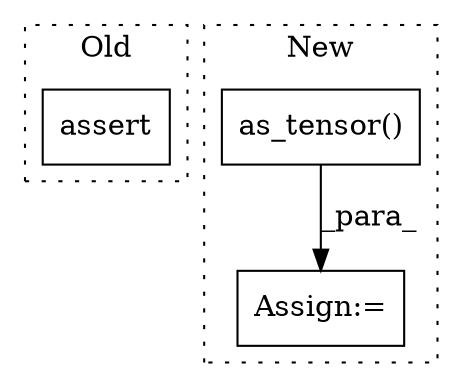 digraph G {
subgraph cluster0 {
1 [label="assert" a="65" s="10253" l="7" shape="box"];
label = "Old";
style="dotted";
}
subgraph cluster1 {
2 [label="as_tensor()" a="75" s="10419,10444" l="16,1" shape="box"];
3 [label="Assign:=" a="68" s="10404" l="3" shape="box"];
label = "New";
style="dotted";
}
2 -> 3 [label="_para_"];
}
